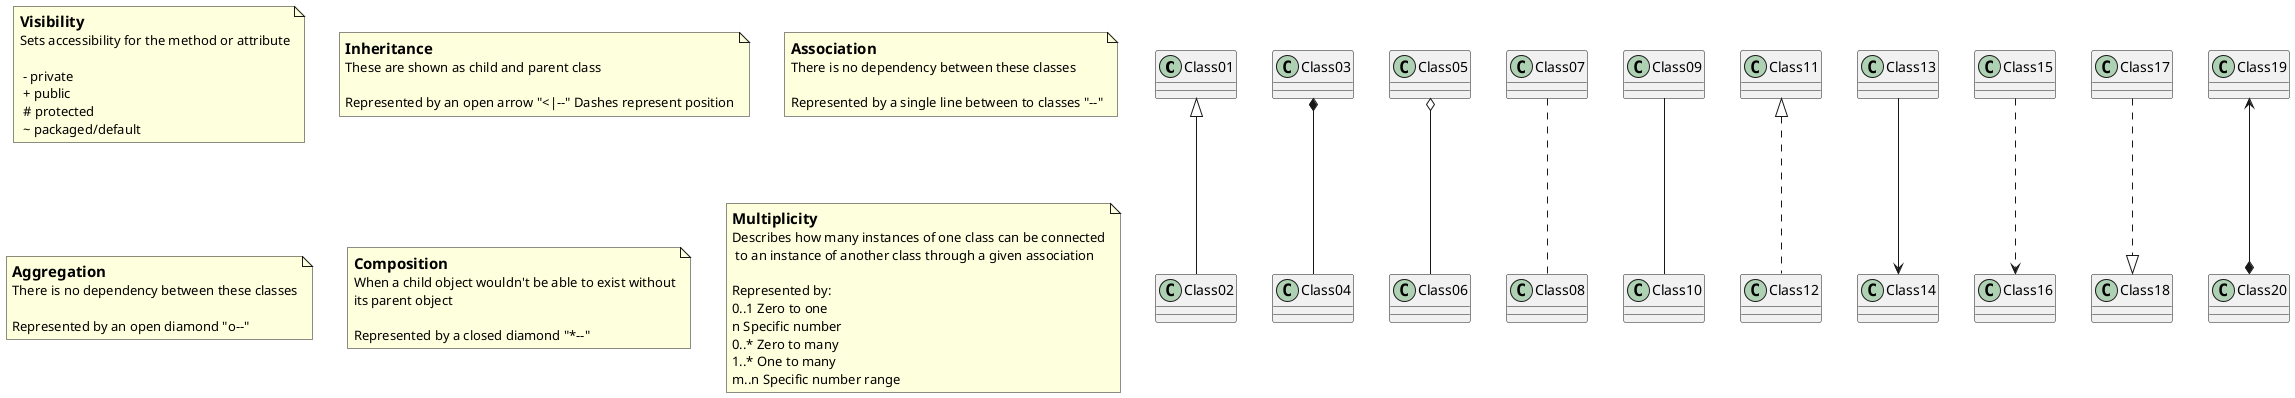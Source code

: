 https://plantuml.com/guide
Chapter 2 Class Diagram

@startuml

Class01 <|-- Class02
Class03 *-- Class04
Class05 o-- Class06
Class07 .. Class08
Class09 -- Class10

Class11 <|.. Class12
Class13 --> Class14
Class15 ..> Class16
Class17 ..|> Class18
Class19 <--* Class20

note as Visibility
<size:15><b>Visibility
Sets accessibility for the method or attribute

 - private
 + public
 # protected
 ~ packaged/default
end note

note as Inheritance
<size:15><b>Inheritance
These are shown as child and parent class

Represented by an open arrow "<|--" Dashes represent position
end note

note as Association
<size:15><b>Association
There is no dependency between these classes

Represented by a single line between to classes "--"
end note

note as Aggregation
<size:15><b>Aggregation
There is no dependency between these classes

Represented by an open diamond "o--"
end note

note as Composition
<size:15><b>Composition
When a child object wouldn't be able to exist without
its parent object

Represented by a closed diamond "*--"
end note

note as Multiplicity
<size:15><b>Multiplicity
Describes how many instances of one class can be connected
 to an instance of another class through a given association

Represented by:
0..1 Zero to one
n Specific number
0..* Zero to many
1..* One to many
m..n Specific number range
end note

@enduml
